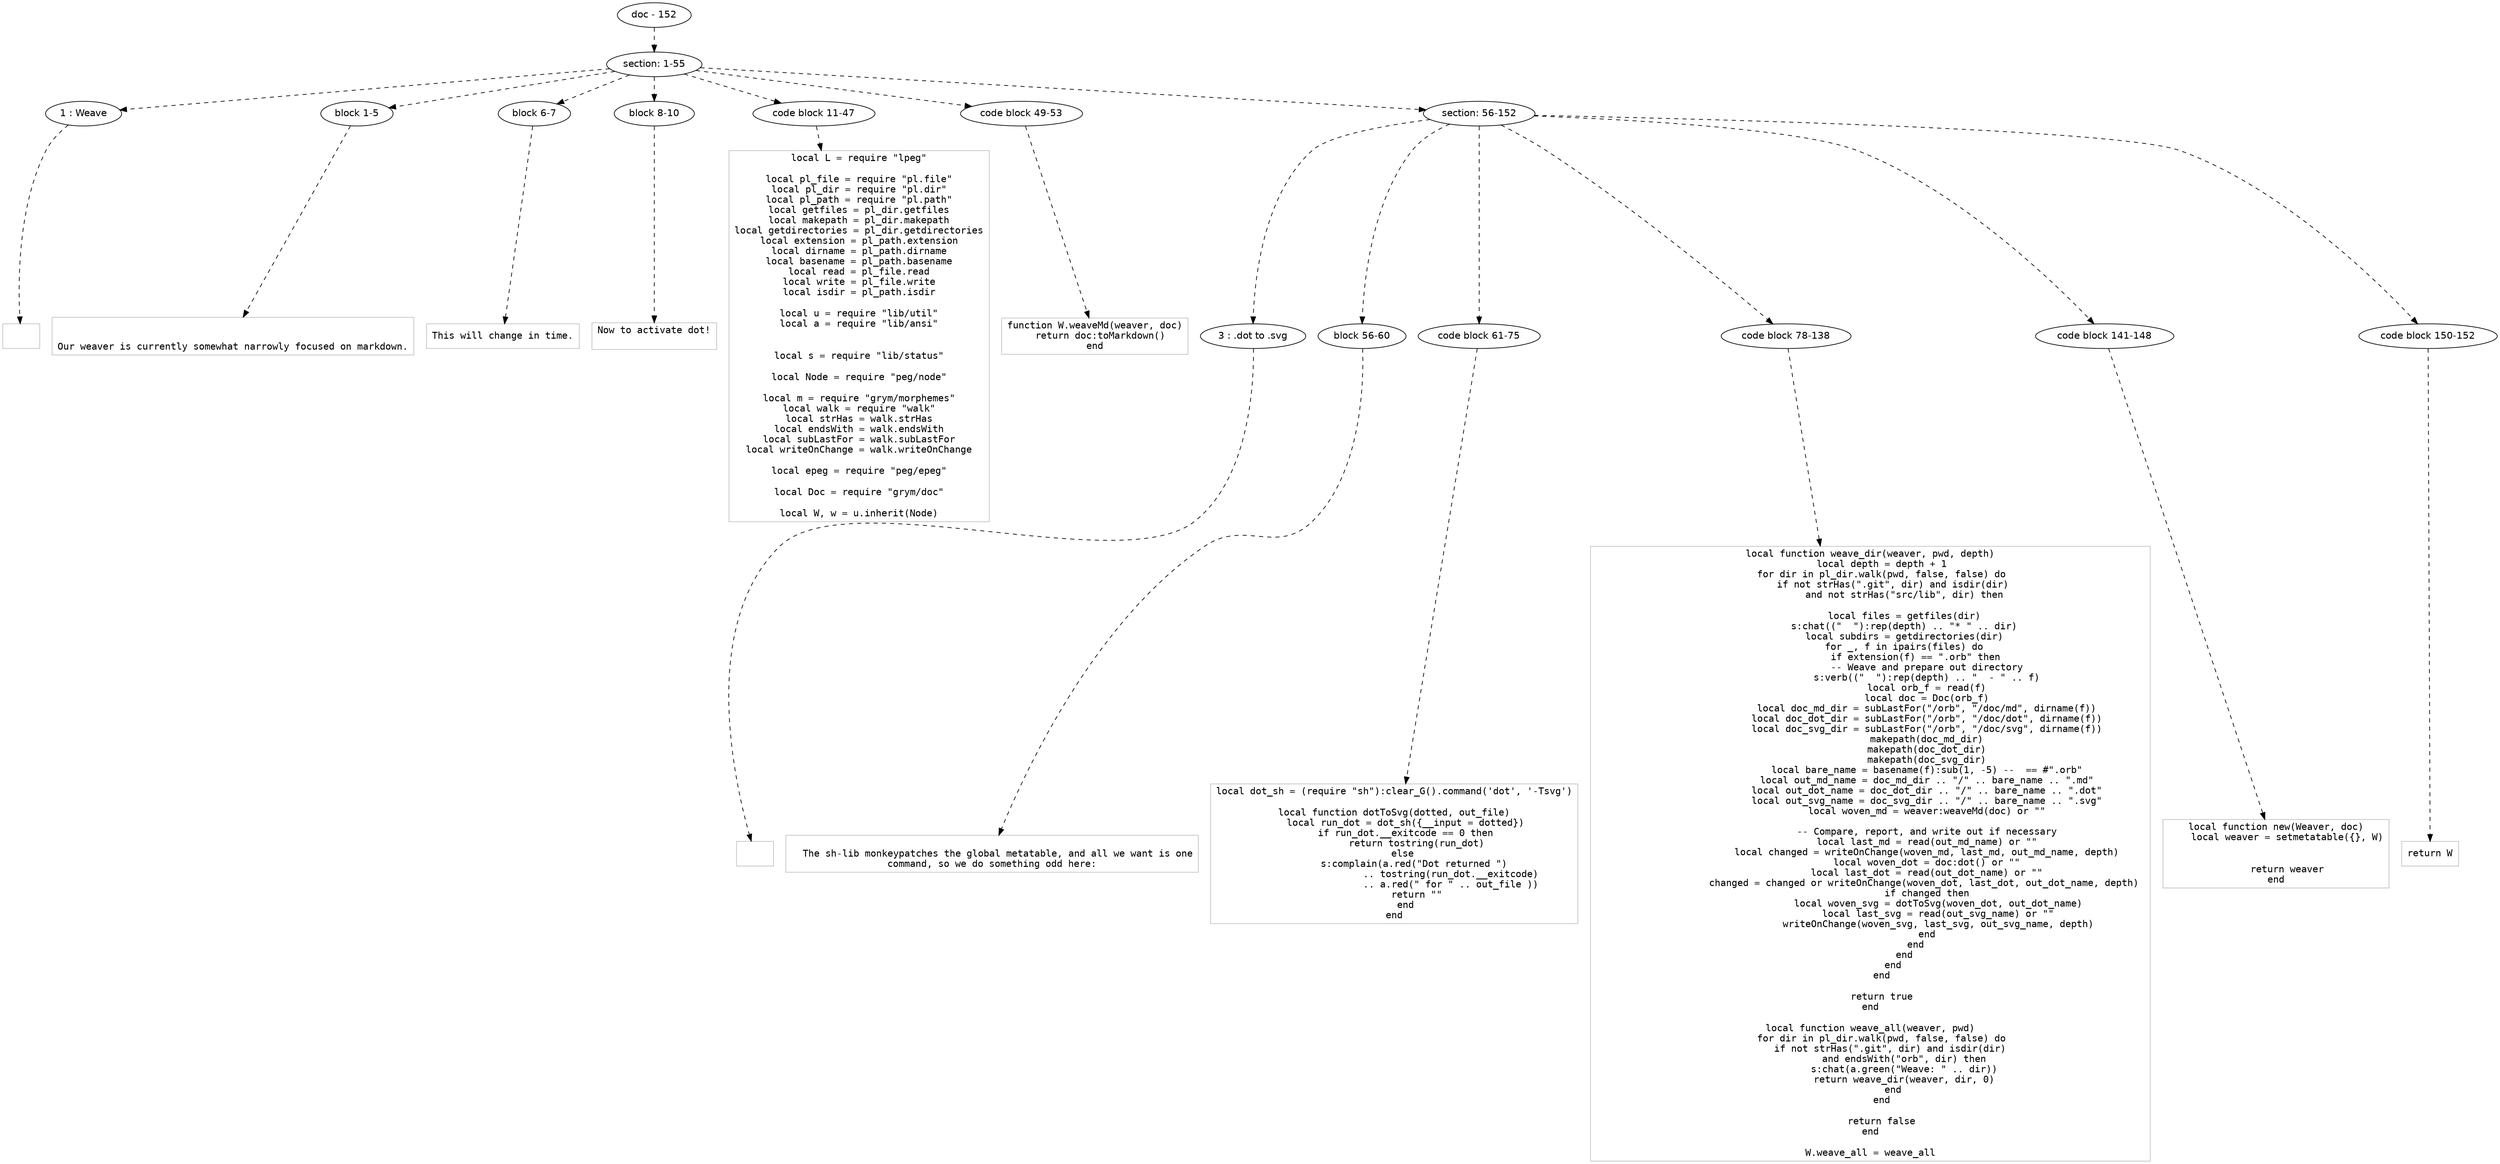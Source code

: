 digraph hierarchy {

node [fontname=Helvetica]
edge [style=dashed]

doc_0 [label="doc - 152"]


doc_0 -> { section_1}
{rank=same; section_1}

section_1 [label="section: 1-55"]


section_1 -> { header_2 block_3 block_4 block_5 codeblock_6 codeblock_7 section_8}
{rank=same; header_2 block_3 block_4 block_5 codeblock_6 codeblock_7 section_8}

header_2 [label="1 : Weave"]

block_3 [label="block 1-5"]

block_4 [label="block 6-7"]

block_5 [label="block 8-10"]

codeblock_6 [label="code block 11-47"]

codeblock_7 [label="code block 49-53"]

section_8 [label="section: 56-152"]


header_2 -> leaf_9
leaf_9  [color=Gray,shape=rectangle,fontname=Inconsolata,label=""]
block_3 -> leaf_10
leaf_10  [color=Gray,shape=rectangle,fontname=Inconsolata,label="

Our weaver is currently somewhat narrowly focused on markdown.
"]
block_4 -> leaf_11
leaf_11  [color=Gray,shape=rectangle,fontname=Inconsolata,label="This will change in time.
"]
block_5 -> leaf_12
leaf_12  [color=Gray,shape=rectangle,fontname=Inconsolata,label="Now to activate dot!

"]
codeblock_6 -> leaf_13
leaf_13  [color=Gray,shape=rectangle,fontname=Inconsolata,label="local L = require \"lpeg\"

local pl_file = require \"pl.file\"
local pl_dir = require \"pl.dir\"
local pl_path = require \"pl.path\"
local getfiles = pl_dir.getfiles
local makepath = pl_dir.makepath
local getdirectories = pl_dir.getdirectories
local extension = pl_path.extension
local dirname = pl_path.dirname
local basename = pl_path.basename
local read = pl_file.read
local write = pl_file.write
local isdir = pl_path.isdir

local u = require \"lib/util\"
local a = require \"lib/ansi\"


local s = require \"lib/status\"

local Node = require \"peg/node\"

local m = require \"grym/morphemes\"
local walk = require \"walk\"
local strHas = walk.strHas
local endsWith = walk.endsWith
local subLastFor = walk.subLastFor
local writeOnChange = walk.writeOnChange

local epeg = require \"peg/epeg\"

local Doc = require \"grym/doc\"

local W, w = u.inherit(Node)"]
codeblock_7 -> leaf_14
leaf_14  [color=Gray,shape=rectangle,fontname=Inconsolata,label="function W.weaveMd(weaver, doc)
  return doc:toMarkdown()
end"]
section_8 -> { header_15 block_16 codeblock_17 codeblock_18 codeblock_19 codeblock_20}
{rank=same; header_15 block_16 codeblock_17 codeblock_18 codeblock_19 codeblock_20}

header_15 [label="3 : .dot to .svg"]

block_16 [label="block 56-60"]

codeblock_17 [label="code block 61-75"]

codeblock_18 [label="code block 78-138"]

codeblock_19 [label="code block 141-148"]

codeblock_20 [label="code block 150-152"]


header_15 -> leaf_21
leaf_21  [color=Gray,shape=rectangle,fontname=Inconsolata,label=""]
block_16 -> leaf_22
leaf_22  [color=Gray,shape=rectangle,fontname=Inconsolata,label="
  The sh-lib monkeypatches the global metatable, and all we want is one
command, so we do something odd here:
"]
codeblock_17 -> leaf_23
leaf_23  [color=Gray,shape=rectangle,fontname=Inconsolata,label="local dot_sh = (require \"sh\"):clear_G().command('dot', '-Tsvg')

local function dotToSvg(dotted, out_file)
    local run_dot = dot_sh({__input = dotted})
    if run_dot.__exitcode == 0 then
        return tostring(run_dot)
    else 
        s:complain(a.red(\"Dot returned \") 
                    .. tostring(run_dot.__exitcode)
                    .. a.red(\" for \" .. out_file ))
        return \"\"
    end
end"]
codeblock_18 -> leaf_24
leaf_24  [color=Gray,shape=rectangle,fontname=Inconsolata,label="local function weave_dir(weaver, pwd, depth)
    local depth = depth + 1
    for dir in pl_dir.walk(pwd, false, false) do
        if not strHas(\".git\", dir) and isdir(dir)
            and not strHas(\"src/lib\", dir) then

            local files = getfiles(dir)
            s:chat((\"  \"):rep(depth) .. \"* \" .. dir)
            local subdirs = getdirectories(dir)
            for _, f in ipairs(files) do
                if extension(f) == \".orb\" then
                    -- Weave and prepare out directory
                    s:verb((\"  \"):rep(depth) .. \"  - \" .. f)
                    local orb_f = read(f)
                    local doc = Doc(orb_f)
                    local doc_md_dir = subLastFor(\"/orb\", \"/doc/md\", dirname(f))
                    local doc_dot_dir = subLastFor(\"/orb\", \"/doc/dot\", dirname(f))
                    local doc_svg_dir = subLastFor(\"/orb\", \"/doc/svg\", dirname(f))
                    makepath(doc_md_dir)
                    makepath(doc_dot_dir)
                    makepath(doc_svg_dir)
                    local bare_name = basename(f):sub(1, -5) --  == #\".orb\"
                    local out_md_name = doc_md_dir .. \"/\" .. bare_name .. \".md\"
                    local out_dot_name = doc_dot_dir .. \"/\" .. bare_name .. \".dot\"
                    local out_svg_name = doc_svg_dir .. \"/\" .. bare_name .. \".svg\"
                    local woven_md = weaver:weaveMd(doc) or \"\"
                    
                    -- Compare, report, and write out if necessary
                    local last_md = read(out_md_name) or \"\"
                    local changed = writeOnChange(woven_md, last_md, out_md_name, depth)
                    local woven_dot = doc:dot() or \"\"
                    local last_dot = read(out_dot_name) or \"\"
                    changed = changed or writeOnChange(woven_dot, last_dot, out_dot_name, depth) 
                    if changed then
                        local woven_svg = dotToSvg(woven_dot, out_dot_name)
                        local last_svg = read(out_svg_name) or \"\"
                        writeOnChange(woven_svg, last_svg, out_svg_name, depth)
                    end
                end
            end
        end
    end

    return true
end

local function weave_all(weaver, pwd)
    for dir in pl_dir.walk(pwd, false, false) do
        if not strHas(\".git\", dir) and isdir(dir) 
            and endsWith(\"orb\", dir) then
            s:chat(a.green(\"Weave: \" .. dir))
            return weave_dir(weaver, dir, 0)
        end
    end

    return false
end

W.weave_all = weave_all"]
codeblock_19 -> leaf_25
leaf_25  [color=Gray,shape=rectangle,fontname=Inconsolata,label="local function new(Weaver, doc)
    local weaver = setmetatable({}, W)


    return weaver
end"]
codeblock_20 -> leaf_26
leaf_26  [color=Gray,shape=rectangle,fontname=Inconsolata,label="return W"]

}
